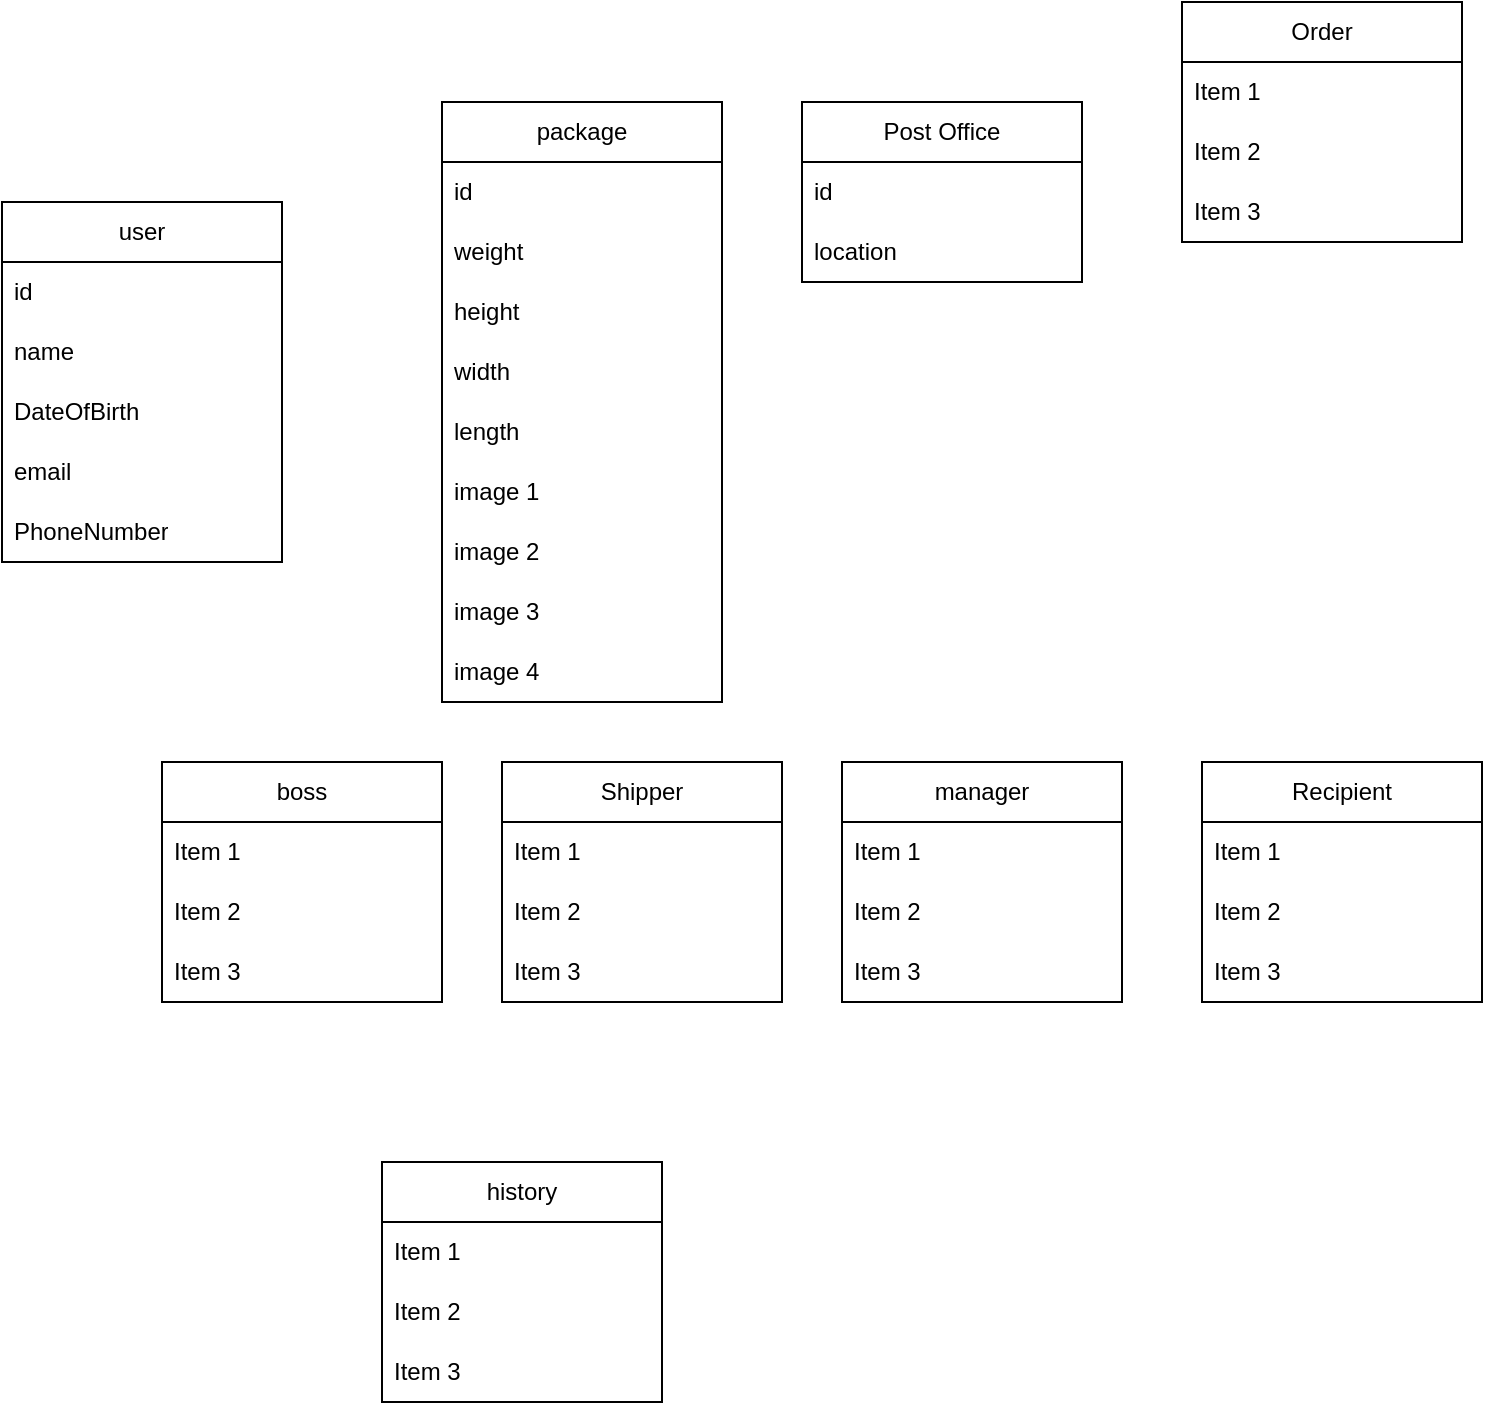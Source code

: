 <mxfile version="22.1.16" type="device">
  <diagram id="C5RBs43oDa-KdzZeNtuy" name="Page-1">
    <mxGraphModel dx="794" dy="1688" grid="1" gridSize="10" guides="1" tooltips="1" connect="1" arrows="1" fold="1" page="1" pageScale="1" pageWidth="827" pageHeight="1169" math="0" shadow="0">
      <root>
        <mxCell id="WIyWlLk6GJQsqaUBKTNV-0" />
        <mxCell id="WIyWlLk6GJQsqaUBKTNV-1" parent="WIyWlLk6GJQsqaUBKTNV-0" />
        <mxCell id="I6C68hC35pvJHlJIzYsc-0" value="user" style="swimlane;fontStyle=0;childLayout=stackLayout;horizontal=1;startSize=30;horizontalStack=0;resizeParent=1;resizeParentMax=0;resizeLast=0;collapsible=1;marginBottom=0;whiteSpace=wrap;html=1;" parent="WIyWlLk6GJQsqaUBKTNV-1" vertex="1">
          <mxGeometry x="40" y="20" width="140" height="180" as="geometry" />
        </mxCell>
        <mxCell id="I6C68hC35pvJHlJIzYsc-1" value="id" style="text;strokeColor=none;fillColor=none;align=left;verticalAlign=middle;spacingLeft=4;spacingRight=4;overflow=hidden;points=[[0,0.5],[1,0.5]];portConstraint=eastwest;rotatable=0;whiteSpace=wrap;html=1;" parent="I6C68hC35pvJHlJIzYsc-0" vertex="1">
          <mxGeometry y="30" width="140" height="30" as="geometry" />
        </mxCell>
        <mxCell id="I6C68hC35pvJHlJIzYsc-2" value="name&amp;nbsp;" style="text;strokeColor=none;fillColor=none;align=left;verticalAlign=middle;spacingLeft=4;spacingRight=4;overflow=hidden;points=[[0,0.5],[1,0.5]];portConstraint=eastwest;rotatable=0;whiteSpace=wrap;html=1;" parent="I6C68hC35pvJHlJIzYsc-0" vertex="1">
          <mxGeometry y="60" width="140" height="30" as="geometry" />
        </mxCell>
        <mxCell id="I6C68hC35pvJHlJIzYsc-3" value="DateOfBirth" style="text;strokeColor=none;fillColor=none;align=left;verticalAlign=middle;spacingLeft=4;spacingRight=4;overflow=hidden;points=[[0,0.5],[1,0.5]];portConstraint=eastwest;rotatable=0;whiteSpace=wrap;html=1;" parent="I6C68hC35pvJHlJIzYsc-0" vertex="1">
          <mxGeometry y="90" width="140" height="30" as="geometry" />
        </mxCell>
        <mxCell id="I6C68hC35pvJHlJIzYsc-4" value="email" style="text;strokeColor=none;fillColor=none;align=left;verticalAlign=middle;spacingLeft=4;spacingRight=4;overflow=hidden;points=[[0,0.5],[1,0.5]];portConstraint=eastwest;rotatable=0;whiteSpace=wrap;html=1;" parent="I6C68hC35pvJHlJIzYsc-0" vertex="1">
          <mxGeometry y="120" width="140" height="30" as="geometry" />
        </mxCell>
        <mxCell id="I6C68hC35pvJHlJIzYsc-6" value="PhoneNumber" style="text;strokeColor=none;fillColor=none;align=left;verticalAlign=middle;spacingLeft=4;spacingRight=4;overflow=hidden;points=[[0,0.5],[1,0.5]];portConstraint=eastwest;rotatable=0;whiteSpace=wrap;html=1;" parent="I6C68hC35pvJHlJIzYsc-0" vertex="1">
          <mxGeometry y="150" width="140" height="30" as="geometry" />
        </mxCell>
        <mxCell id="I6C68hC35pvJHlJIzYsc-8" value="package" style="swimlane;fontStyle=0;childLayout=stackLayout;horizontal=1;startSize=30;horizontalStack=0;resizeParent=1;resizeParentMax=0;resizeLast=0;collapsible=1;marginBottom=0;whiteSpace=wrap;html=1;" parent="WIyWlLk6GJQsqaUBKTNV-1" vertex="1">
          <mxGeometry x="260" y="-30" width="140" height="300" as="geometry" />
        </mxCell>
        <mxCell id="I6C68hC35pvJHlJIzYsc-9" value="id" style="text;strokeColor=none;fillColor=none;align=left;verticalAlign=middle;spacingLeft=4;spacingRight=4;overflow=hidden;points=[[0,0.5],[1,0.5]];portConstraint=eastwest;rotatable=0;whiteSpace=wrap;html=1;" parent="I6C68hC35pvJHlJIzYsc-8" vertex="1">
          <mxGeometry y="30" width="140" height="30" as="geometry" />
        </mxCell>
        <mxCell id="I6C68hC35pvJHlJIzYsc-43" value="weight" style="text;strokeColor=none;fillColor=none;align=left;verticalAlign=middle;spacingLeft=4;spacingRight=4;overflow=hidden;points=[[0,0.5],[1,0.5]];portConstraint=eastwest;rotatable=0;whiteSpace=wrap;html=1;" parent="I6C68hC35pvJHlJIzYsc-8" vertex="1">
          <mxGeometry y="60" width="140" height="30" as="geometry" />
        </mxCell>
        <mxCell id="I6C68hC35pvJHlJIzYsc-10" value="height" style="text;strokeColor=none;fillColor=none;align=left;verticalAlign=middle;spacingLeft=4;spacingRight=4;overflow=hidden;points=[[0,0.5],[1,0.5]];portConstraint=eastwest;rotatable=0;whiteSpace=wrap;html=1;" parent="I6C68hC35pvJHlJIzYsc-8" vertex="1">
          <mxGeometry y="90" width="140" height="30" as="geometry" />
        </mxCell>
        <mxCell id="I6C68hC35pvJHlJIzYsc-11" value="width" style="text;strokeColor=none;fillColor=none;align=left;verticalAlign=middle;spacingLeft=4;spacingRight=4;overflow=hidden;points=[[0,0.5],[1,0.5]];portConstraint=eastwest;rotatable=0;whiteSpace=wrap;html=1;" parent="I6C68hC35pvJHlJIzYsc-8" vertex="1">
          <mxGeometry y="120" width="140" height="30" as="geometry" />
        </mxCell>
        <mxCell id="I6C68hC35pvJHlJIzYsc-12" value="length" style="text;strokeColor=none;fillColor=none;align=left;verticalAlign=middle;spacingLeft=4;spacingRight=4;overflow=hidden;points=[[0,0.5],[1,0.5]];portConstraint=eastwest;rotatable=0;whiteSpace=wrap;html=1;" parent="I6C68hC35pvJHlJIzYsc-8" vertex="1">
          <mxGeometry y="150" width="140" height="30" as="geometry" />
        </mxCell>
        <mxCell id="IaeMszflEJWdkv119aWX-1" value="image 1" style="text;strokeColor=none;fillColor=none;align=left;verticalAlign=middle;spacingLeft=4;spacingRight=4;overflow=hidden;points=[[0,0.5],[1,0.5]];portConstraint=eastwest;rotatable=0;whiteSpace=wrap;html=1;" vertex="1" parent="I6C68hC35pvJHlJIzYsc-8">
          <mxGeometry y="180" width="140" height="30" as="geometry" />
        </mxCell>
        <mxCell id="IaeMszflEJWdkv119aWX-3" value="image 2" style="text;strokeColor=none;fillColor=none;align=left;verticalAlign=middle;spacingLeft=4;spacingRight=4;overflow=hidden;points=[[0,0.5],[1,0.5]];portConstraint=eastwest;rotatable=0;whiteSpace=wrap;html=1;" vertex="1" parent="I6C68hC35pvJHlJIzYsc-8">
          <mxGeometry y="210" width="140" height="30" as="geometry" />
        </mxCell>
        <mxCell id="IaeMszflEJWdkv119aWX-4" value="image 3" style="text;strokeColor=none;fillColor=none;align=left;verticalAlign=middle;spacingLeft=4;spacingRight=4;overflow=hidden;points=[[0,0.5],[1,0.5]];portConstraint=eastwest;rotatable=0;whiteSpace=wrap;html=1;" vertex="1" parent="I6C68hC35pvJHlJIzYsc-8">
          <mxGeometry y="240" width="140" height="30" as="geometry" />
        </mxCell>
        <mxCell id="IaeMszflEJWdkv119aWX-5" value="image 4" style="text;strokeColor=none;fillColor=none;align=left;verticalAlign=middle;spacingLeft=4;spacingRight=4;overflow=hidden;points=[[0,0.5],[1,0.5]];portConstraint=eastwest;rotatable=0;whiteSpace=wrap;html=1;" vertex="1" parent="I6C68hC35pvJHlJIzYsc-8">
          <mxGeometry y="270" width="140" height="30" as="geometry" />
        </mxCell>
        <mxCell id="I6C68hC35pvJHlJIzYsc-13" value="Post Office" style="swimlane;fontStyle=0;childLayout=stackLayout;horizontal=1;startSize=30;horizontalStack=0;resizeParent=1;resizeParentMax=0;resizeLast=0;collapsible=1;marginBottom=0;whiteSpace=wrap;html=1;" parent="WIyWlLk6GJQsqaUBKTNV-1" vertex="1">
          <mxGeometry x="440" y="-30" width="140" height="90" as="geometry" />
        </mxCell>
        <mxCell id="I6C68hC35pvJHlJIzYsc-14" value="id" style="text;strokeColor=none;fillColor=none;align=left;verticalAlign=middle;spacingLeft=4;spacingRight=4;overflow=hidden;points=[[0,0.5],[1,0.5]];portConstraint=eastwest;rotatable=0;whiteSpace=wrap;html=1;" parent="I6C68hC35pvJHlJIzYsc-13" vertex="1">
          <mxGeometry y="30" width="140" height="30" as="geometry" />
        </mxCell>
        <mxCell id="I6C68hC35pvJHlJIzYsc-15" value="location" style="text;strokeColor=none;fillColor=none;align=left;verticalAlign=middle;spacingLeft=4;spacingRight=4;overflow=hidden;points=[[0,0.5],[1,0.5]];portConstraint=eastwest;rotatable=0;whiteSpace=wrap;html=1;" parent="I6C68hC35pvJHlJIzYsc-13" vertex="1">
          <mxGeometry y="60" width="140" height="30" as="geometry" />
        </mxCell>
        <mxCell id="I6C68hC35pvJHlJIzYsc-17" value="manager" style="swimlane;fontStyle=0;childLayout=stackLayout;horizontal=1;startSize=30;horizontalStack=0;resizeParent=1;resizeParentMax=0;resizeLast=0;collapsible=1;marginBottom=0;whiteSpace=wrap;html=1;" parent="WIyWlLk6GJQsqaUBKTNV-1" vertex="1">
          <mxGeometry x="460" y="300" width="140" height="120" as="geometry" />
        </mxCell>
        <mxCell id="I6C68hC35pvJHlJIzYsc-18" value="Item 1" style="text;strokeColor=none;fillColor=none;align=left;verticalAlign=middle;spacingLeft=4;spacingRight=4;overflow=hidden;points=[[0,0.5],[1,0.5]];portConstraint=eastwest;rotatable=0;whiteSpace=wrap;html=1;" parent="I6C68hC35pvJHlJIzYsc-17" vertex="1">
          <mxGeometry y="30" width="140" height="30" as="geometry" />
        </mxCell>
        <mxCell id="I6C68hC35pvJHlJIzYsc-19" value="Item 2" style="text;strokeColor=none;fillColor=none;align=left;verticalAlign=middle;spacingLeft=4;spacingRight=4;overflow=hidden;points=[[0,0.5],[1,0.5]];portConstraint=eastwest;rotatable=0;whiteSpace=wrap;html=1;" parent="I6C68hC35pvJHlJIzYsc-17" vertex="1">
          <mxGeometry y="60" width="140" height="30" as="geometry" />
        </mxCell>
        <mxCell id="I6C68hC35pvJHlJIzYsc-20" value="Item 3" style="text;strokeColor=none;fillColor=none;align=left;verticalAlign=middle;spacingLeft=4;spacingRight=4;overflow=hidden;points=[[0,0.5],[1,0.5]];portConstraint=eastwest;rotatable=0;whiteSpace=wrap;html=1;" parent="I6C68hC35pvJHlJIzYsc-17" vertex="1">
          <mxGeometry y="90" width="140" height="30" as="geometry" />
        </mxCell>
        <mxCell id="I6C68hC35pvJHlJIzYsc-21" value="boss" style="swimlane;fontStyle=0;childLayout=stackLayout;horizontal=1;startSize=30;horizontalStack=0;resizeParent=1;resizeParentMax=0;resizeLast=0;collapsible=1;marginBottom=0;whiteSpace=wrap;html=1;" parent="WIyWlLk6GJQsqaUBKTNV-1" vertex="1">
          <mxGeometry x="120" y="300" width="140" height="120" as="geometry" />
        </mxCell>
        <mxCell id="I6C68hC35pvJHlJIzYsc-22" value="Item 1" style="text;strokeColor=none;fillColor=none;align=left;verticalAlign=middle;spacingLeft=4;spacingRight=4;overflow=hidden;points=[[0,0.5],[1,0.5]];portConstraint=eastwest;rotatable=0;whiteSpace=wrap;html=1;" parent="I6C68hC35pvJHlJIzYsc-21" vertex="1">
          <mxGeometry y="30" width="140" height="30" as="geometry" />
        </mxCell>
        <mxCell id="I6C68hC35pvJHlJIzYsc-23" value="Item 2" style="text;strokeColor=none;fillColor=none;align=left;verticalAlign=middle;spacingLeft=4;spacingRight=4;overflow=hidden;points=[[0,0.5],[1,0.5]];portConstraint=eastwest;rotatable=0;whiteSpace=wrap;html=1;" parent="I6C68hC35pvJHlJIzYsc-21" vertex="1">
          <mxGeometry y="60" width="140" height="30" as="geometry" />
        </mxCell>
        <mxCell id="I6C68hC35pvJHlJIzYsc-24" value="Item 3" style="text;strokeColor=none;fillColor=none;align=left;verticalAlign=middle;spacingLeft=4;spacingRight=4;overflow=hidden;points=[[0,0.5],[1,0.5]];portConstraint=eastwest;rotatable=0;whiteSpace=wrap;html=1;" parent="I6C68hC35pvJHlJIzYsc-21" vertex="1">
          <mxGeometry y="90" width="140" height="30" as="geometry" />
        </mxCell>
        <mxCell id="I6C68hC35pvJHlJIzYsc-25" value="Shipper" style="swimlane;fontStyle=0;childLayout=stackLayout;horizontal=1;startSize=30;horizontalStack=0;resizeParent=1;resizeParentMax=0;resizeLast=0;collapsible=1;marginBottom=0;whiteSpace=wrap;html=1;" parent="WIyWlLk6GJQsqaUBKTNV-1" vertex="1">
          <mxGeometry x="290" y="300" width="140" height="120" as="geometry" />
        </mxCell>
        <mxCell id="I6C68hC35pvJHlJIzYsc-26" value="Item 1" style="text;strokeColor=none;fillColor=none;align=left;verticalAlign=middle;spacingLeft=4;spacingRight=4;overflow=hidden;points=[[0,0.5],[1,0.5]];portConstraint=eastwest;rotatable=0;whiteSpace=wrap;html=1;" parent="I6C68hC35pvJHlJIzYsc-25" vertex="1">
          <mxGeometry y="30" width="140" height="30" as="geometry" />
        </mxCell>
        <mxCell id="I6C68hC35pvJHlJIzYsc-27" value="Item 2" style="text;strokeColor=none;fillColor=none;align=left;verticalAlign=middle;spacingLeft=4;spacingRight=4;overflow=hidden;points=[[0,0.5],[1,0.5]];portConstraint=eastwest;rotatable=0;whiteSpace=wrap;html=1;" parent="I6C68hC35pvJHlJIzYsc-25" vertex="1">
          <mxGeometry y="60" width="140" height="30" as="geometry" />
        </mxCell>
        <mxCell id="I6C68hC35pvJHlJIzYsc-28" value="Item 3" style="text;strokeColor=none;fillColor=none;align=left;verticalAlign=middle;spacingLeft=4;spacingRight=4;overflow=hidden;points=[[0,0.5],[1,0.5]];portConstraint=eastwest;rotatable=0;whiteSpace=wrap;html=1;" parent="I6C68hC35pvJHlJIzYsc-25" vertex="1">
          <mxGeometry y="90" width="140" height="30" as="geometry" />
        </mxCell>
        <mxCell id="I6C68hC35pvJHlJIzYsc-29" value="Order" style="swimlane;fontStyle=0;childLayout=stackLayout;horizontal=1;startSize=30;horizontalStack=0;resizeParent=1;resizeParentMax=0;resizeLast=0;collapsible=1;marginBottom=0;whiteSpace=wrap;html=1;" parent="WIyWlLk6GJQsqaUBKTNV-1" vertex="1">
          <mxGeometry x="630" y="-80" width="140" height="120" as="geometry" />
        </mxCell>
        <mxCell id="I6C68hC35pvJHlJIzYsc-30" value="Item 1" style="text;strokeColor=none;fillColor=none;align=left;verticalAlign=middle;spacingLeft=4;spacingRight=4;overflow=hidden;points=[[0,0.5],[1,0.5]];portConstraint=eastwest;rotatable=0;whiteSpace=wrap;html=1;" parent="I6C68hC35pvJHlJIzYsc-29" vertex="1">
          <mxGeometry y="30" width="140" height="30" as="geometry" />
        </mxCell>
        <mxCell id="I6C68hC35pvJHlJIzYsc-31" value="Item 2" style="text;strokeColor=none;fillColor=none;align=left;verticalAlign=middle;spacingLeft=4;spacingRight=4;overflow=hidden;points=[[0,0.5],[1,0.5]];portConstraint=eastwest;rotatable=0;whiteSpace=wrap;html=1;" parent="I6C68hC35pvJHlJIzYsc-29" vertex="1">
          <mxGeometry y="60" width="140" height="30" as="geometry" />
        </mxCell>
        <mxCell id="I6C68hC35pvJHlJIzYsc-32" value="Item 3" style="text;strokeColor=none;fillColor=none;align=left;verticalAlign=middle;spacingLeft=4;spacingRight=4;overflow=hidden;points=[[0,0.5],[1,0.5]];portConstraint=eastwest;rotatable=0;whiteSpace=wrap;html=1;" parent="I6C68hC35pvJHlJIzYsc-29" vertex="1">
          <mxGeometry y="90" width="140" height="30" as="geometry" />
        </mxCell>
        <mxCell id="I6C68hC35pvJHlJIzYsc-33" value="Recipient" style="swimlane;fontStyle=0;childLayout=stackLayout;horizontal=1;startSize=30;horizontalStack=0;resizeParent=1;resizeParentMax=0;resizeLast=0;collapsible=1;marginBottom=0;whiteSpace=wrap;html=1;" parent="WIyWlLk6GJQsqaUBKTNV-1" vertex="1">
          <mxGeometry x="640" y="300" width="140" height="120" as="geometry" />
        </mxCell>
        <mxCell id="I6C68hC35pvJHlJIzYsc-34" value="Item 1" style="text;strokeColor=none;fillColor=none;align=left;verticalAlign=middle;spacingLeft=4;spacingRight=4;overflow=hidden;points=[[0,0.5],[1,0.5]];portConstraint=eastwest;rotatable=0;whiteSpace=wrap;html=1;" parent="I6C68hC35pvJHlJIzYsc-33" vertex="1">
          <mxGeometry y="30" width="140" height="30" as="geometry" />
        </mxCell>
        <mxCell id="I6C68hC35pvJHlJIzYsc-35" value="Item 2" style="text;strokeColor=none;fillColor=none;align=left;verticalAlign=middle;spacingLeft=4;spacingRight=4;overflow=hidden;points=[[0,0.5],[1,0.5]];portConstraint=eastwest;rotatable=0;whiteSpace=wrap;html=1;" parent="I6C68hC35pvJHlJIzYsc-33" vertex="1">
          <mxGeometry y="60" width="140" height="30" as="geometry" />
        </mxCell>
        <mxCell id="I6C68hC35pvJHlJIzYsc-36" value="Item 3" style="text;strokeColor=none;fillColor=none;align=left;verticalAlign=middle;spacingLeft=4;spacingRight=4;overflow=hidden;points=[[0,0.5],[1,0.5]];portConstraint=eastwest;rotatable=0;whiteSpace=wrap;html=1;" parent="I6C68hC35pvJHlJIzYsc-33" vertex="1">
          <mxGeometry y="90" width="140" height="30" as="geometry" />
        </mxCell>
        <mxCell id="I6C68hC35pvJHlJIzYsc-37" value="history" style="swimlane;fontStyle=0;childLayout=stackLayout;horizontal=1;startSize=30;horizontalStack=0;resizeParent=1;resizeParentMax=0;resizeLast=0;collapsible=1;marginBottom=0;whiteSpace=wrap;html=1;" parent="WIyWlLk6GJQsqaUBKTNV-1" vertex="1">
          <mxGeometry x="230" y="500" width="140" height="120" as="geometry" />
        </mxCell>
        <mxCell id="I6C68hC35pvJHlJIzYsc-38" value="Item 1" style="text;strokeColor=none;fillColor=none;align=left;verticalAlign=middle;spacingLeft=4;spacingRight=4;overflow=hidden;points=[[0,0.5],[1,0.5]];portConstraint=eastwest;rotatable=0;whiteSpace=wrap;html=1;" parent="I6C68hC35pvJHlJIzYsc-37" vertex="1">
          <mxGeometry y="30" width="140" height="30" as="geometry" />
        </mxCell>
        <mxCell id="I6C68hC35pvJHlJIzYsc-39" value="Item 2" style="text;strokeColor=none;fillColor=none;align=left;verticalAlign=middle;spacingLeft=4;spacingRight=4;overflow=hidden;points=[[0,0.5],[1,0.5]];portConstraint=eastwest;rotatable=0;whiteSpace=wrap;html=1;" parent="I6C68hC35pvJHlJIzYsc-37" vertex="1">
          <mxGeometry y="60" width="140" height="30" as="geometry" />
        </mxCell>
        <mxCell id="I6C68hC35pvJHlJIzYsc-40" value="Item 3" style="text;strokeColor=none;fillColor=none;align=left;verticalAlign=middle;spacingLeft=4;spacingRight=4;overflow=hidden;points=[[0,0.5],[1,0.5]];portConstraint=eastwest;rotatable=0;whiteSpace=wrap;html=1;" parent="I6C68hC35pvJHlJIzYsc-37" vertex="1">
          <mxGeometry y="90" width="140" height="30" as="geometry" />
        </mxCell>
      </root>
    </mxGraphModel>
  </diagram>
</mxfile>
